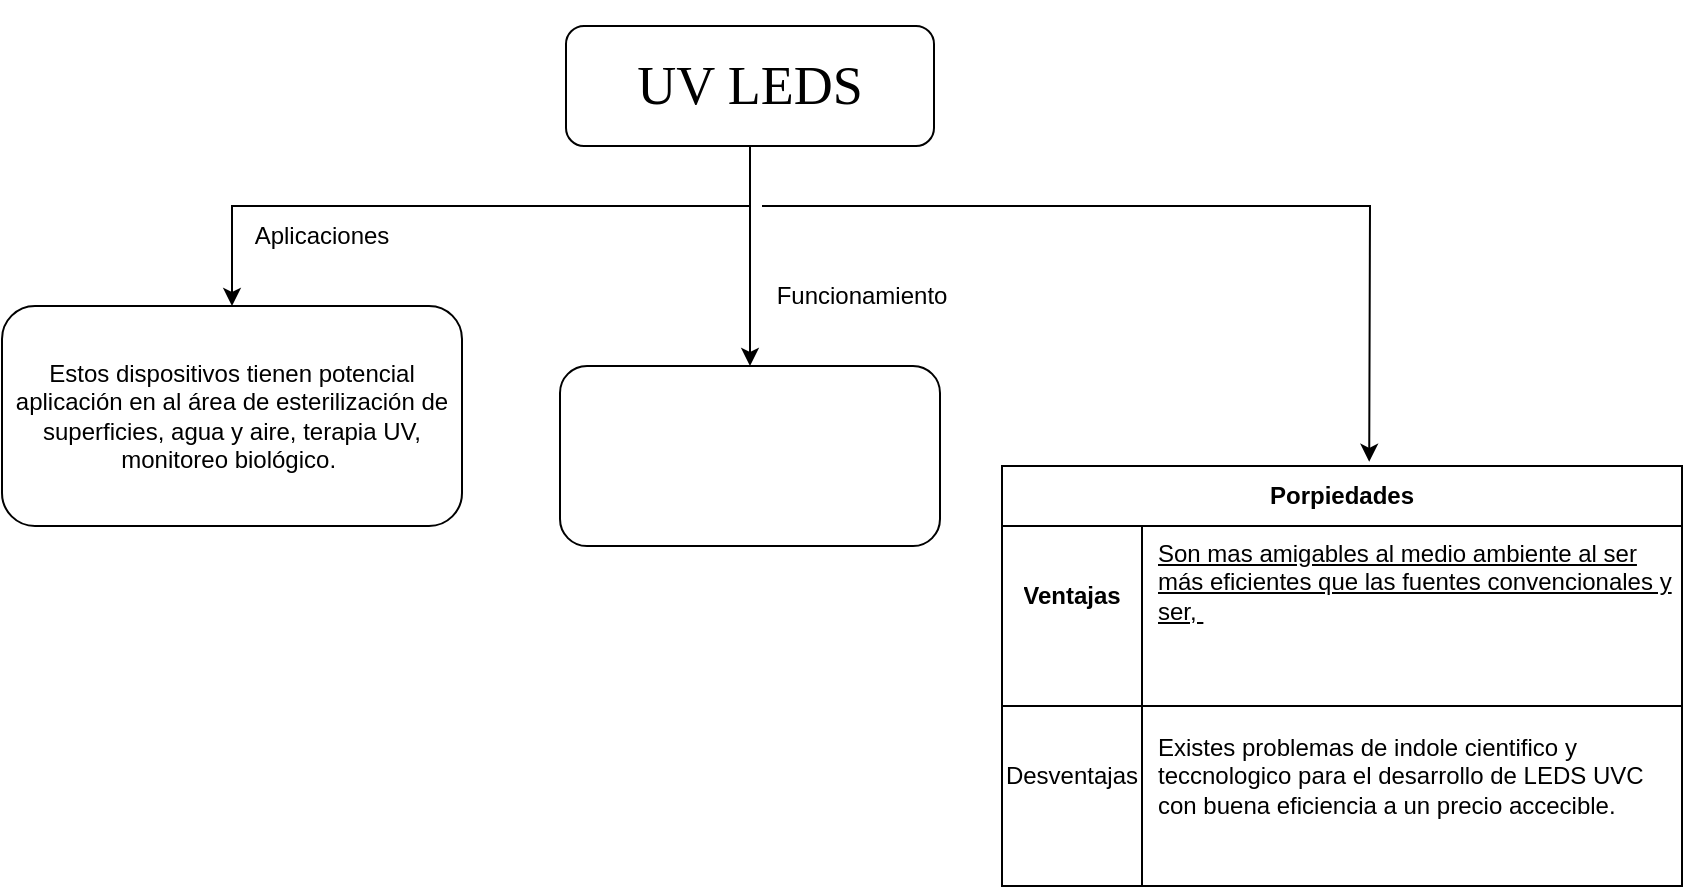 <mxfile version="24.6.4" type="github">
  <diagram id="C5RBs43oDa-KdzZeNtuy" name="Page-1">
    <mxGraphModel dx="1002" dy="1704" grid="1" gridSize="10" guides="1" tooltips="1" connect="1" arrows="1" fold="1" page="1" pageScale="1" pageWidth="827" pageHeight="1169" math="0" shadow="0">
      <root>
        <mxCell id="WIyWlLk6GJQsqaUBKTNV-0" />
        <mxCell id="WIyWlLk6GJQsqaUBKTNV-1" parent="WIyWlLk6GJQsqaUBKTNV-0" />
        <mxCell id="D7W6FBou2w7uD_IczJEW-3" value="&lt;p class=&quot;MsoNormal&quot; align=&quot;center&quot; style=&quot;font-size: 27px;&quot;&gt;&lt;font face=&quot;Times New Roman, serif&quot; style=&quot;font-size: 27px;&quot;&gt;&lt;span style=&quot;font-size: 27px;&quot;&gt;UV LEDS&lt;/span&gt;&lt;/font&gt;&lt;/p&gt;" style="rounded=1;whiteSpace=wrap;html=1;strokeWidth=1;fontSize=27;" parent="WIyWlLk6GJQsqaUBKTNV-1" vertex="1">
          <mxGeometry x="322" y="-1080" width="184" height="60" as="geometry" />
        </mxCell>
        <mxCell id="D7W6FBou2w7uD_IczJEW-4" value="&lt;div&gt;Estos dispositivos tienen potencial aplicación en al área de esterilización de superficies, agua y aire, terapia UV, monitoreo biológico.&amp;nbsp;&lt;/div&gt;" style="rounded=1;whiteSpace=wrap;html=1;" parent="WIyWlLk6GJQsqaUBKTNV-1" vertex="1">
          <mxGeometry x="40" y="-940" width="230" height="110" as="geometry" />
        </mxCell>
        <mxCell id="1iXGeKjqvhcIx05kEj_B-0" value="" style="endArrow=classic;html=1;rounded=0;exitX=0.5;exitY=1;exitDx=0;exitDy=0;entryX=0.5;entryY=0;entryDx=0;entryDy=0;" edge="1" parent="WIyWlLk6GJQsqaUBKTNV-1" source="D7W6FBou2w7uD_IczJEW-3" target="D7W6FBou2w7uD_IczJEW-4">
          <mxGeometry width="50" height="50" relative="1" as="geometry">
            <mxPoint x="390" y="-870" as="sourcePoint" />
            <mxPoint x="440" y="-920" as="targetPoint" />
            <Array as="points">
              <mxPoint x="414" y="-990" />
              <mxPoint x="155" y="-990" />
            </Array>
          </mxGeometry>
        </mxCell>
        <mxCell id="1iXGeKjqvhcIx05kEj_B-1" value="Aplicaciones" style="text;html=1;align=center;verticalAlign=middle;whiteSpace=wrap;rounded=0;" vertex="1" parent="WIyWlLk6GJQsqaUBKTNV-1">
          <mxGeometry x="170" y="-990" width="60" height="30" as="geometry" />
        </mxCell>
        <mxCell id="1iXGeKjqvhcIx05kEj_B-10" value="" style="endArrow=classic;html=1;rounded=0;" edge="1" parent="WIyWlLk6GJQsqaUBKTNV-1" source="D7W6FBou2w7uD_IczJEW-3">
          <mxGeometry width="50" height="50" relative="1" as="geometry">
            <mxPoint x="360" y="-820" as="sourcePoint" />
            <mxPoint x="414" y="-910" as="targetPoint" />
          </mxGeometry>
        </mxCell>
        <mxCell id="1iXGeKjqvhcIx05kEj_B-12" value="Funcionamiento" style="text;html=1;align=center;verticalAlign=middle;whiteSpace=wrap;rounded=0;" vertex="1" parent="WIyWlLk6GJQsqaUBKTNV-1">
          <mxGeometry x="440" y="-960" width="60" height="30" as="geometry" />
        </mxCell>
        <mxCell id="1iXGeKjqvhcIx05kEj_B-14" value="" style="rounded=1;whiteSpace=wrap;html=1;" vertex="1" parent="WIyWlLk6GJQsqaUBKTNV-1">
          <mxGeometry x="319" y="-910" width="190" height="90" as="geometry" />
        </mxCell>
        <mxCell id="1iXGeKjqvhcIx05kEj_B-16" value="Porpiedades" style="shape=table;startSize=30;container=1;collapsible=1;childLayout=tableLayout;fixedRows=1;rowLines=0;fontStyle=1;align=center;resizeLast=1;html=1;whiteSpace=wrap;" vertex="1" parent="WIyWlLk6GJQsqaUBKTNV-1">
          <mxGeometry x="540" y="-860" width="340" height="210" as="geometry" />
        </mxCell>
        <mxCell id="1iXGeKjqvhcIx05kEj_B-17" value="" style="shape=tableRow;horizontal=0;startSize=0;swimlaneHead=0;swimlaneBody=0;fillColor=none;collapsible=0;dropTarget=0;points=[[0,0.5],[1,0.5]];portConstraint=eastwest;top=0;left=0;right=0;bottom=0;html=1;" vertex="1" parent="1iXGeKjqvhcIx05kEj_B-16">
          <mxGeometry y="30" width="340" height="70" as="geometry" />
        </mxCell>
        <mxCell id="1iXGeKjqvhcIx05kEj_B-18" value="Ventajas" style="shape=partialRectangle;connectable=0;fillColor=none;top=0;left=0;bottom=0;right=0;fontStyle=1;overflow=hidden;html=1;whiteSpace=wrap;" vertex="1" parent="1iXGeKjqvhcIx05kEj_B-17">
          <mxGeometry width="70" height="70" as="geometry">
            <mxRectangle width="70" height="70" as="alternateBounds" />
          </mxGeometry>
        </mxCell>
        <mxCell id="1iXGeKjqvhcIx05kEj_B-19" value="&lt;span style=&quot;font-weight: 400;&quot;&gt;Son mas amigables al medio ambiente al ser más eficientes que las fuentes convencionales y ser,&amp;nbsp;&lt;/span&gt;&lt;br&gt;&lt;div&gt;&lt;span style=&quot;font-weight: normal;&quot;&gt;&lt;br&gt;&lt;/span&gt;&lt;/div&gt;" style="shape=partialRectangle;connectable=0;fillColor=none;top=0;left=0;bottom=0;right=0;align=left;spacingLeft=6;fontStyle=5;overflow=hidden;html=1;whiteSpace=wrap;" vertex="1" parent="1iXGeKjqvhcIx05kEj_B-17">
          <mxGeometry x="70" width="270" height="70" as="geometry">
            <mxRectangle width="270" height="70" as="alternateBounds" />
          </mxGeometry>
        </mxCell>
        <mxCell id="1iXGeKjqvhcIx05kEj_B-20" value="" style="shape=tableRow;horizontal=0;startSize=0;swimlaneHead=0;swimlaneBody=0;fillColor=none;collapsible=0;dropTarget=0;points=[[0,0.5],[1,0.5]];portConstraint=eastwest;top=0;left=0;right=0;bottom=1;html=1;" vertex="1" parent="1iXGeKjqvhcIx05kEj_B-16">
          <mxGeometry y="100" width="340" height="20" as="geometry" />
        </mxCell>
        <mxCell id="1iXGeKjqvhcIx05kEj_B-21" value="" style="shape=partialRectangle;connectable=0;fillColor=none;top=0;left=0;bottom=0;right=0;fontStyle=1;overflow=hidden;html=1;whiteSpace=wrap;" vertex="1" parent="1iXGeKjqvhcIx05kEj_B-20">
          <mxGeometry width="70" height="20" as="geometry">
            <mxRectangle width="70" height="20" as="alternateBounds" />
          </mxGeometry>
        </mxCell>
        <mxCell id="1iXGeKjqvhcIx05kEj_B-22" value="" style="shape=partialRectangle;connectable=0;fillColor=none;top=0;left=0;bottom=0;right=0;align=left;spacingLeft=6;fontStyle=5;overflow=hidden;html=1;whiteSpace=wrap;" vertex="1" parent="1iXGeKjqvhcIx05kEj_B-20">
          <mxGeometry x="70" width="270" height="20" as="geometry">
            <mxRectangle width="270" height="20" as="alternateBounds" />
          </mxGeometry>
        </mxCell>
        <mxCell id="1iXGeKjqvhcIx05kEj_B-23" value="" style="shape=tableRow;horizontal=0;startSize=0;swimlaneHead=0;swimlaneBody=0;fillColor=none;collapsible=0;dropTarget=0;points=[[0,0.5],[1,0.5]];portConstraint=eastwest;top=0;left=0;right=0;bottom=0;html=1;" vertex="1" parent="1iXGeKjqvhcIx05kEj_B-16">
          <mxGeometry y="120" width="340" height="70" as="geometry" />
        </mxCell>
        <mxCell id="1iXGeKjqvhcIx05kEj_B-24" value="Desventajas" style="shape=partialRectangle;connectable=0;fillColor=none;top=0;left=0;bottom=0;right=0;editable=1;overflow=hidden;html=1;whiteSpace=wrap;" vertex="1" parent="1iXGeKjqvhcIx05kEj_B-23">
          <mxGeometry width="70" height="70" as="geometry">
            <mxRectangle width="70" height="70" as="alternateBounds" />
          </mxGeometry>
        </mxCell>
        <mxCell id="1iXGeKjqvhcIx05kEj_B-25" value="Existes problemas de indole cientifico y teccnologico para el desarrollo de LEDS UVC con buena eficiencia a un precio accecible." style="shape=partialRectangle;connectable=0;fillColor=none;top=0;left=0;bottom=0;right=0;align=left;spacingLeft=6;overflow=hidden;html=1;whiteSpace=wrap;" vertex="1" parent="1iXGeKjqvhcIx05kEj_B-23">
          <mxGeometry x="70" width="270" height="70" as="geometry">
            <mxRectangle width="270" height="70" as="alternateBounds" />
          </mxGeometry>
        </mxCell>
        <mxCell id="1iXGeKjqvhcIx05kEj_B-26" value="" style="shape=tableRow;horizontal=0;startSize=0;swimlaneHead=0;swimlaneBody=0;fillColor=none;collapsible=0;dropTarget=0;points=[[0,0.5],[1,0.5]];portConstraint=eastwest;top=0;left=0;right=0;bottom=0;html=1;" vertex="1" parent="1iXGeKjqvhcIx05kEj_B-16">
          <mxGeometry y="190" width="340" height="20" as="geometry" />
        </mxCell>
        <mxCell id="1iXGeKjqvhcIx05kEj_B-27" value="" style="shape=partialRectangle;connectable=0;fillColor=none;top=0;left=0;bottom=0;right=0;editable=1;overflow=hidden;html=1;whiteSpace=wrap;" vertex="1" parent="1iXGeKjqvhcIx05kEj_B-26">
          <mxGeometry width="70" height="20" as="geometry">
            <mxRectangle width="70" height="20" as="alternateBounds" />
          </mxGeometry>
        </mxCell>
        <mxCell id="1iXGeKjqvhcIx05kEj_B-28" value="" style="shape=partialRectangle;connectable=0;fillColor=none;top=0;left=0;bottom=0;right=0;align=left;spacingLeft=6;overflow=hidden;html=1;whiteSpace=wrap;" vertex="1" parent="1iXGeKjqvhcIx05kEj_B-26">
          <mxGeometry x="70" width="270" height="20" as="geometry">
            <mxRectangle width="270" height="20" as="alternateBounds" />
          </mxGeometry>
        </mxCell>
        <mxCell id="1iXGeKjqvhcIx05kEj_B-29" value="" style="endArrow=classic;html=1;rounded=0;entryX=0.54;entryY=-0.01;entryDx=0;entryDy=0;entryPerimeter=0;" edge="1" parent="WIyWlLk6GJQsqaUBKTNV-1" target="1iXGeKjqvhcIx05kEj_B-16">
          <mxGeometry width="50" height="50" relative="1" as="geometry">
            <mxPoint x="420" y="-990" as="sourcePoint" />
            <mxPoint x="490" y="-870" as="targetPoint" />
            <Array as="points">
              <mxPoint x="724" y="-990" />
            </Array>
          </mxGeometry>
        </mxCell>
      </root>
    </mxGraphModel>
  </diagram>
</mxfile>
